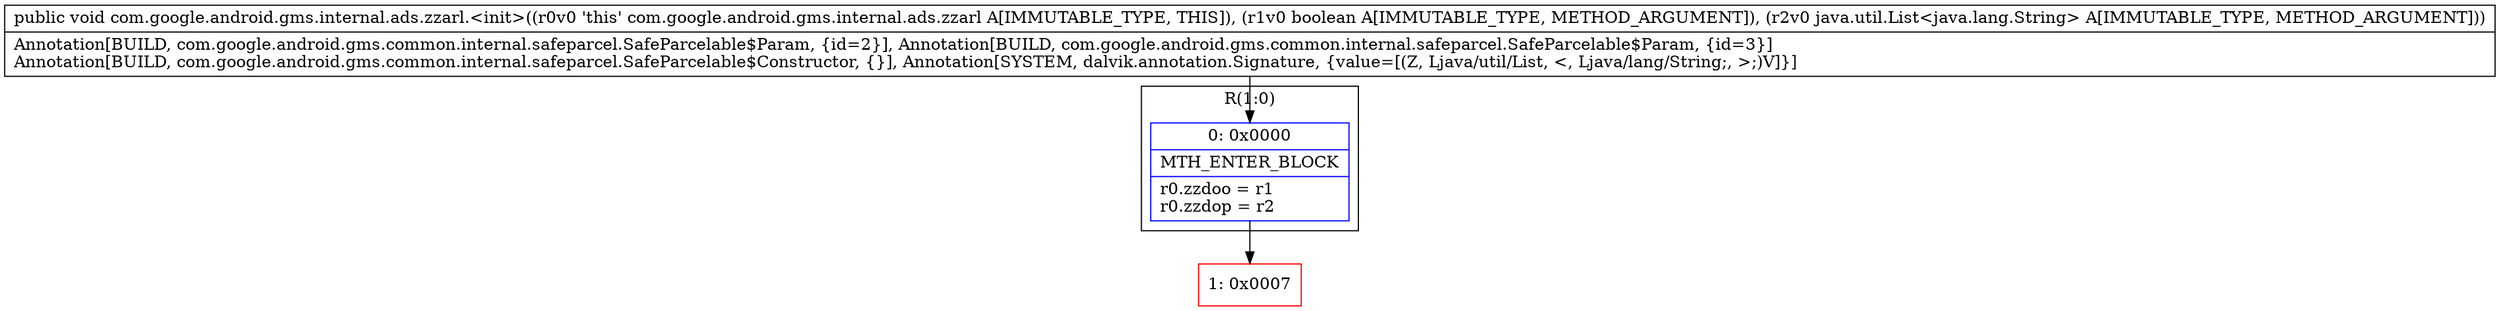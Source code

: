 digraph "CFG forcom.google.android.gms.internal.ads.zzarl.\<init\>(ZLjava\/util\/List;)V" {
subgraph cluster_Region_378400813 {
label = "R(1:0)";
node [shape=record,color=blue];
Node_0 [shape=record,label="{0\:\ 0x0000|MTH_ENTER_BLOCK\l|r0.zzdoo = r1\lr0.zzdop = r2\l}"];
}
Node_1 [shape=record,color=red,label="{1\:\ 0x0007}"];
MethodNode[shape=record,label="{public void com.google.android.gms.internal.ads.zzarl.\<init\>((r0v0 'this' com.google.android.gms.internal.ads.zzarl A[IMMUTABLE_TYPE, THIS]), (r1v0 boolean A[IMMUTABLE_TYPE, METHOD_ARGUMENT]), (r2v0 java.util.List\<java.lang.String\> A[IMMUTABLE_TYPE, METHOD_ARGUMENT]))  | Annotation[BUILD, com.google.android.gms.common.internal.safeparcel.SafeParcelable$Param, \{id=2\}], Annotation[BUILD, com.google.android.gms.common.internal.safeparcel.SafeParcelable$Param, \{id=3\}]\lAnnotation[BUILD, com.google.android.gms.common.internal.safeparcel.SafeParcelable$Constructor, \{\}], Annotation[SYSTEM, dalvik.annotation.Signature, \{value=[(Z, Ljava\/util\/List, \<, Ljava\/lang\/String;, \>;)V]\}]\l}"];
MethodNode -> Node_0;
Node_0 -> Node_1;
}

